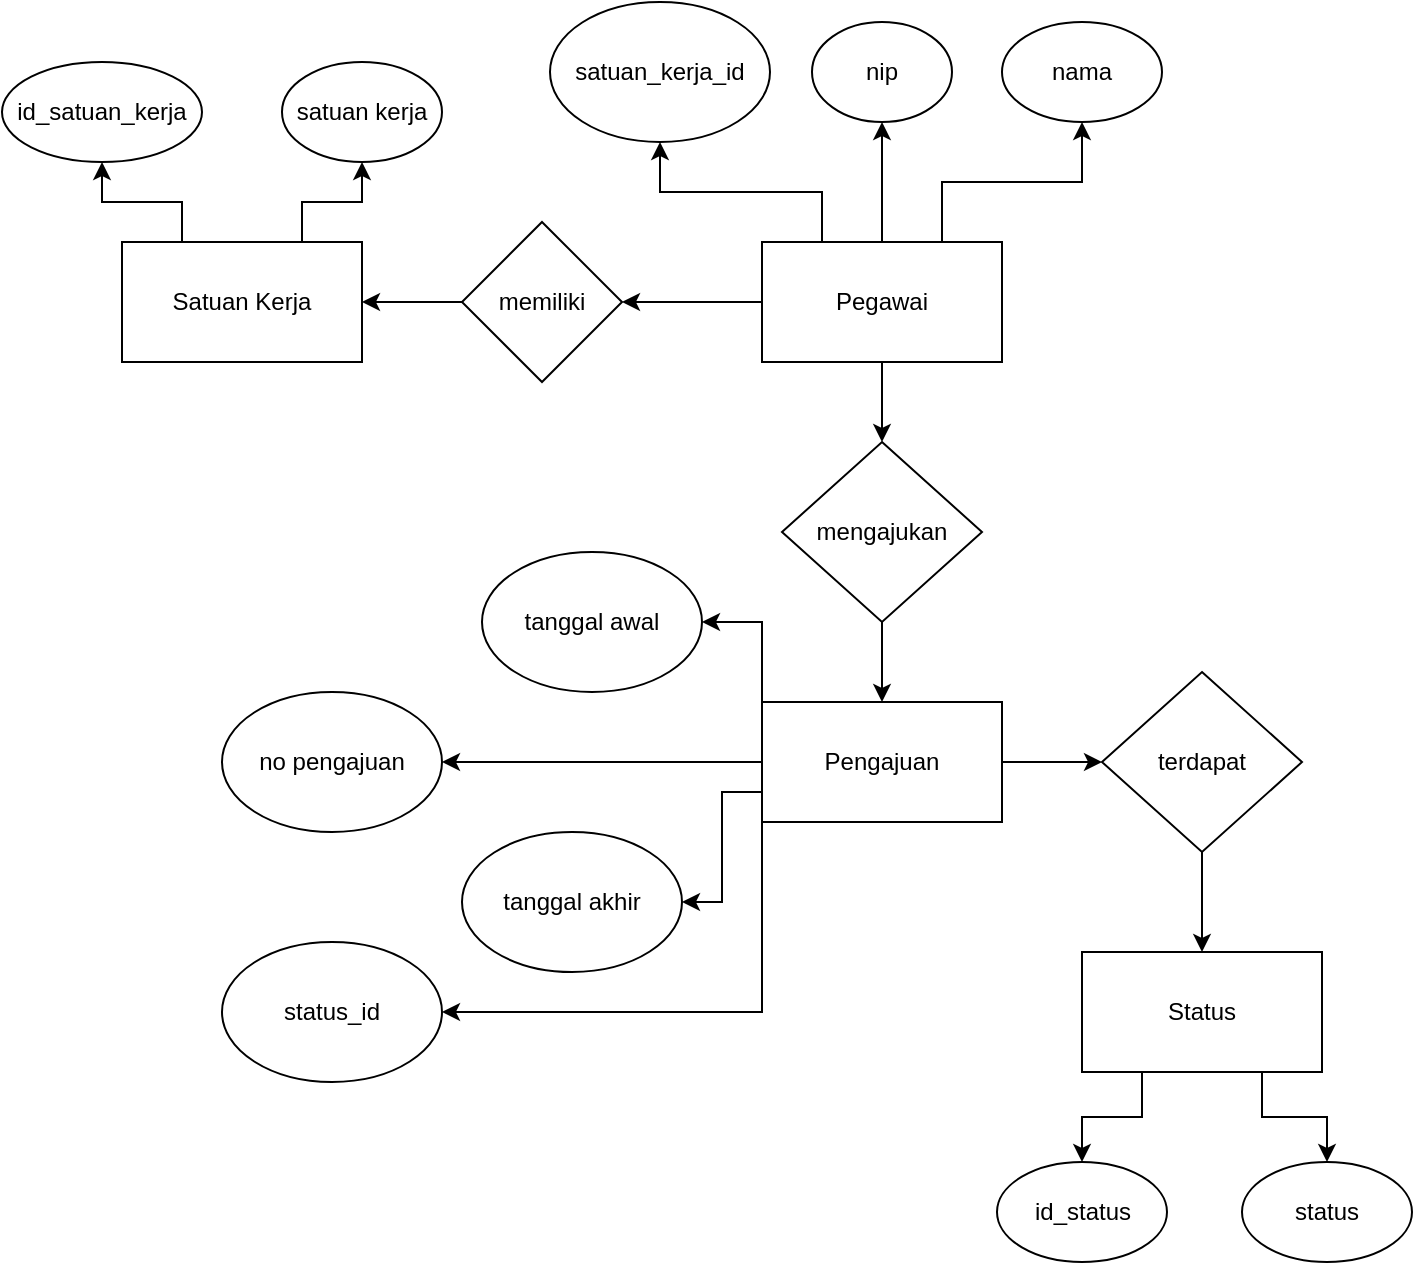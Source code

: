 <mxfile version="22.1.19" type="device">
  <diagram id="C5RBs43oDa-KdzZeNtuy" name="Page-1">
    <mxGraphModel dx="800" dy="387" grid="1" gridSize="10" guides="1" tooltips="1" connect="1" arrows="1" fold="1" page="1" pageScale="1" pageWidth="827" pageHeight="1169" math="0" shadow="0">
      <root>
        <mxCell id="WIyWlLk6GJQsqaUBKTNV-0" />
        <mxCell id="WIyWlLk6GJQsqaUBKTNV-1" parent="WIyWlLk6GJQsqaUBKTNV-0" />
        <mxCell id="AIU4u_PUEHE1dGeywskq-56" style="edgeStyle=orthogonalEdgeStyle;rounded=0;orthogonalLoop=1;jettySize=auto;html=1;exitX=0.5;exitY=0;exitDx=0;exitDy=0;entryX=0.5;entryY=1;entryDx=0;entryDy=0;" edge="1" parent="WIyWlLk6GJQsqaUBKTNV-1" source="AIU4u_PUEHE1dGeywskq-48" target="AIU4u_PUEHE1dGeywskq-53">
          <mxGeometry relative="1" as="geometry" />
        </mxCell>
        <mxCell id="AIU4u_PUEHE1dGeywskq-57" style="edgeStyle=orthogonalEdgeStyle;rounded=0;orthogonalLoop=1;jettySize=auto;html=1;exitX=0.25;exitY=0;exitDx=0;exitDy=0;entryX=0.5;entryY=1;entryDx=0;entryDy=0;" edge="1" parent="WIyWlLk6GJQsqaUBKTNV-1" source="AIU4u_PUEHE1dGeywskq-48" target="AIU4u_PUEHE1dGeywskq-55">
          <mxGeometry relative="1" as="geometry" />
        </mxCell>
        <mxCell id="AIU4u_PUEHE1dGeywskq-58" style="edgeStyle=orthogonalEdgeStyle;rounded=0;orthogonalLoop=1;jettySize=auto;html=1;exitX=0.75;exitY=0;exitDx=0;exitDy=0;entryX=0.5;entryY=1;entryDx=0;entryDy=0;" edge="1" parent="WIyWlLk6GJQsqaUBKTNV-1" source="AIU4u_PUEHE1dGeywskq-48" target="AIU4u_PUEHE1dGeywskq-54">
          <mxGeometry relative="1" as="geometry" />
        </mxCell>
        <mxCell id="AIU4u_PUEHE1dGeywskq-60" style="edgeStyle=orthogonalEdgeStyle;rounded=0;orthogonalLoop=1;jettySize=auto;html=1;exitX=0;exitY=0.5;exitDx=0;exitDy=0;entryX=1;entryY=0.5;entryDx=0;entryDy=0;" edge="1" parent="WIyWlLk6GJQsqaUBKTNV-1" source="AIU4u_PUEHE1dGeywskq-48" target="AIU4u_PUEHE1dGeywskq-59">
          <mxGeometry relative="1" as="geometry" />
        </mxCell>
        <mxCell id="AIU4u_PUEHE1dGeywskq-68" style="edgeStyle=orthogonalEdgeStyle;rounded=0;orthogonalLoop=1;jettySize=auto;html=1;exitX=0.5;exitY=1;exitDx=0;exitDy=0;entryX=0.5;entryY=0;entryDx=0;entryDy=0;" edge="1" parent="WIyWlLk6GJQsqaUBKTNV-1" source="AIU4u_PUEHE1dGeywskq-48" target="AIU4u_PUEHE1dGeywskq-67">
          <mxGeometry relative="1" as="geometry" />
        </mxCell>
        <mxCell id="AIU4u_PUEHE1dGeywskq-48" value="Pegawai" style="rounded=0;whiteSpace=wrap;html=1;" vertex="1" parent="WIyWlLk6GJQsqaUBKTNV-1">
          <mxGeometry x="410" y="310" width="120" height="60" as="geometry" />
        </mxCell>
        <mxCell id="AIU4u_PUEHE1dGeywskq-53" value="nip" style="ellipse;whiteSpace=wrap;html=1;" vertex="1" parent="WIyWlLk6GJQsqaUBKTNV-1">
          <mxGeometry x="435" y="200" width="70" height="50" as="geometry" />
        </mxCell>
        <mxCell id="AIU4u_PUEHE1dGeywskq-54" value="nama" style="ellipse;whiteSpace=wrap;html=1;" vertex="1" parent="WIyWlLk6GJQsqaUBKTNV-1">
          <mxGeometry x="530" y="200" width="80" height="50" as="geometry" />
        </mxCell>
        <mxCell id="AIU4u_PUEHE1dGeywskq-55" value="satuan_kerja_id" style="ellipse;whiteSpace=wrap;html=1;" vertex="1" parent="WIyWlLk6GJQsqaUBKTNV-1">
          <mxGeometry x="304" y="190" width="110" height="70" as="geometry" />
        </mxCell>
        <mxCell id="AIU4u_PUEHE1dGeywskq-66" style="edgeStyle=orthogonalEdgeStyle;rounded=0;orthogonalLoop=1;jettySize=auto;html=1;exitX=0;exitY=0.5;exitDx=0;exitDy=0;entryX=1;entryY=0.5;entryDx=0;entryDy=0;" edge="1" parent="WIyWlLk6GJQsqaUBKTNV-1" source="AIU4u_PUEHE1dGeywskq-59" target="AIU4u_PUEHE1dGeywskq-61">
          <mxGeometry relative="1" as="geometry" />
        </mxCell>
        <mxCell id="AIU4u_PUEHE1dGeywskq-59" value="memiliki" style="rhombus;whiteSpace=wrap;html=1;" vertex="1" parent="WIyWlLk6GJQsqaUBKTNV-1">
          <mxGeometry x="260" y="300" width="80" height="80" as="geometry" />
        </mxCell>
        <mxCell id="AIU4u_PUEHE1dGeywskq-64" style="edgeStyle=orthogonalEdgeStyle;rounded=0;orthogonalLoop=1;jettySize=auto;html=1;exitX=0.25;exitY=0;exitDx=0;exitDy=0;entryX=0.5;entryY=1;entryDx=0;entryDy=0;" edge="1" parent="WIyWlLk6GJQsqaUBKTNV-1" source="AIU4u_PUEHE1dGeywskq-61" target="AIU4u_PUEHE1dGeywskq-62">
          <mxGeometry relative="1" as="geometry" />
        </mxCell>
        <mxCell id="AIU4u_PUEHE1dGeywskq-65" style="edgeStyle=orthogonalEdgeStyle;rounded=0;orthogonalLoop=1;jettySize=auto;html=1;exitX=0.75;exitY=0;exitDx=0;exitDy=0;entryX=0.5;entryY=1;entryDx=0;entryDy=0;" edge="1" parent="WIyWlLk6GJQsqaUBKTNV-1" source="AIU4u_PUEHE1dGeywskq-61" target="AIU4u_PUEHE1dGeywskq-63">
          <mxGeometry relative="1" as="geometry" />
        </mxCell>
        <mxCell id="AIU4u_PUEHE1dGeywskq-61" value="Satuan Kerja" style="rounded=0;whiteSpace=wrap;html=1;" vertex="1" parent="WIyWlLk6GJQsqaUBKTNV-1">
          <mxGeometry x="90" y="310" width="120" height="60" as="geometry" />
        </mxCell>
        <mxCell id="AIU4u_PUEHE1dGeywskq-62" value="id_satuan_kerja" style="ellipse;whiteSpace=wrap;html=1;" vertex="1" parent="WIyWlLk6GJQsqaUBKTNV-1">
          <mxGeometry x="30" y="220" width="100" height="50" as="geometry" />
        </mxCell>
        <mxCell id="AIU4u_PUEHE1dGeywskq-63" value="satuan kerja" style="ellipse;whiteSpace=wrap;html=1;" vertex="1" parent="WIyWlLk6GJQsqaUBKTNV-1">
          <mxGeometry x="170" y="220" width="80" height="50" as="geometry" />
        </mxCell>
        <mxCell id="AIU4u_PUEHE1dGeywskq-70" style="edgeStyle=orthogonalEdgeStyle;rounded=0;orthogonalLoop=1;jettySize=auto;html=1;exitX=0.5;exitY=1;exitDx=0;exitDy=0;" edge="1" parent="WIyWlLk6GJQsqaUBKTNV-1" source="AIU4u_PUEHE1dGeywskq-67" target="AIU4u_PUEHE1dGeywskq-69">
          <mxGeometry relative="1" as="geometry" />
        </mxCell>
        <mxCell id="AIU4u_PUEHE1dGeywskq-67" value="mengajukan" style="rhombus;whiteSpace=wrap;html=1;" vertex="1" parent="WIyWlLk6GJQsqaUBKTNV-1">
          <mxGeometry x="420" y="410" width="100" height="90" as="geometry" />
        </mxCell>
        <mxCell id="AIU4u_PUEHE1dGeywskq-75" style="edgeStyle=orthogonalEdgeStyle;rounded=0;orthogonalLoop=1;jettySize=auto;html=1;exitX=0;exitY=0.5;exitDx=0;exitDy=0;entryX=1;entryY=0.5;entryDx=0;entryDy=0;" edge="1" parent="WIyWlLk6GJQsqaUBKTNV-1" source="AIU4u_PUEHE1dGeywskq-69" target="AIU4u_PUEHE1dGeywskq-71">
          <mxGeometry relative="1" as="geometry" />
        </mxCell>
        <mxCell id="AIU4u_PUEHE1dGeywskq-76" style="edgeStyle=orthogonalEdgeStyle;rounded=0;orthogonalLoop=1;jettySize=auto;html=1;exitX=0;exitY=0;exitDx=0;exitDy=0;entryX=1;entryY=0.5;entryDx=0;entryDy=0;" edge="1" parent="WIyWlLk6GJQsqaUBKTNV-1" source="AIU4u_PUEHE1dGeywskq-69" target="AIU4u_PUEHE1dGeywskq-72">
          <mxGeometry relative="1" as="geometry" />
        </mxCell>
        <mxCell id="AIU4u_PUEHE1dGeywskq-77" style="edgeStyle=orthogonalEdgeStyle;rounded=0;orthogonalLoop=1;jettySize=auto;html=1;exitX=0;exitY=0.75;exitDx=0;exitDy=0;entryX=1;entryY=0.5;entryDx=0;entryDy=0;" edge="1" parent="WIyWlLk6GJQsqaUBKTNV-1" source="AIU4u_PUEHE1dGeywskq-69" target="AIU4u_PUEHE1dGeywskq-73">
          <mxGeometry relative="1" as="geometry" />
        </mxCell>
        <mxCell id="AIU4u_PUEHE1dGeywskq-78" style="edgeStyle=orthogonalEdgeStyle;rounded=0;orthogonalLoop=1;jettySize=auto;html=1;exitX=0;exitY=1;exitDx=0;exitDy=0;entryX=1;entryY=0.5;entryDx=0;entryDy=0;" edge="1" parent="WIyWlLk6GJQsqaUBKTNV-1" source="AIU4u_PUEHE1dGeywskq-69" target="AIU4u_PUEHE1dGeywskq-74">
          <mxGeometry relative="1" as="geometry" />
        </mxCell>
        <mxCell id="AIU4u_PUEHE1dGeywskq-80" style="edgeStyle=orthogonalEdgeStyle;rounded=0;orthogonalLoop=1;jettySize=auto;html=1;exitX=1;exitY=0.5;exitDx=0;exitDy=0;entryX=0;entryY=0.5;entryDx=0;entryDy=0;" edge="1" parent="WIyWlLk6GJQsqaUBKTNV-1" source="AIU4u_PUEHE1dGeywskq-69" target="AIU4u_PUEHE1dGeywskq-79">
          <mxGeometry relative="1" as="geometry" />
        </mxCell>
        <mxCell id="AIU4u_PUEHE1dGeywskq-69" value="Pengajuan" style="rounded=0;whiteSpace=wrap;html=1;" vertex="1" parent="WIyWlLk6GJQsqaUBKTNV-1">
          <mxGeometry x="410" y="540" width="120" height="60" as="geometry" />
        </mxCell>
        <mxCell id="AIU4u_PUEHE1dGeywskq-71" value="no pengajuan" style="ellipse;whiteSpace=wrap;html=1;" vertex="1" parent="WIyWlLk6GJQsqaUBKTNV-1">
          <mxGeometry x="140" y="535" width="110" height="70" as="geometry" />
        </mxCell>
        <mxCell id="AIU4u_PUEHE1dGeywskq-72" value="tanggal awal" style="ellipse;whiteSpace=wrap;html=1;" vertex="1" parent="WIyWlLk6GJQsqaUBKTNV-1">
          <mxGeometry x="270" y="465" width="110" height="70" as="geometry" />
        </mxCell>
        <mxCell id="AIU4u_PUEHE1dGeywskq-73" value="tanggal akhir" style="ellipse;whiteSpace=wrap;html=1;" vertex="1" parent="WIyWlLk6GJQsqaUBKTNV-1">
          <mxGeometry x="260" y="605" width="110" height="70" as="geometry" />
        </mxCell>
        <mxCell id="AIU4u_PUEHE1dGeywskq-74" value="status_id" style="ellipse;whiteSpace=wrap;html=1;" vertex="1" parent="WIyWlLk6GJQsqaUBKTNV-1">
          <mxGeometry x="140" y="660" width="110" height="70" as="geometry" />
        </mxCell>
        <mxCell id="AIU4u_PUEHE1dGeywskq-82" style="edgeStyle=orthogonalEdgeStyle;rounded=0;orthogonalLoop=1;jettySize=auto;html=1;exitX=0.5;exitY=1;exitDx=0;exitDy=0;entryX=0.5;entryY=0;entryDx=0;entryDy=0;" edge="1" parent="WIyWlLk6GJQsqaUBKTNV-1" source="AIU4u_PUEHE1dGeywskq-79" target="AIU4u_PUEHE1dGeywskq-81">
          <mxGeometry relative="1" as="geometry" />
        </mxCell>
        <mxCell id="AIU4u_PUEHE1dGeywskq-79" value="terdapat" style="rhombus;whiteSpace=wrap;html=1;" vertex="1" parent="WIyWlLk6GJQsqaUBKTNV-1">
          <mxGeometry x="580" y="525" width="100" height="90" as="geometry" />
        </mxCell>
        <mxCell id="AIU4u_PUEHE1dGeywskq-85" style="edgeStyle=orthogonalEdgeStyle;rounded=0;orthogonalLoop=1;jettySize=auto;html=1;exitX=0.75;exitY=1;exitDx=0;exitDy=0;entryX=0.5;entryY=0;entryDx=0;entryDy=0;" edge="1" parent="WIyWlLk6GJQsqaUBKTNV-1" source="AIU4u_PUEHE1dGeywskq-81" target="AIU4u_PUEHE1dGeywskq-84">
          <mxGeometry relative="1" as="geometry" />
        </mxCell>
        <mxCell id="AIU4u_PUEHE1dGeywskq-86" style="edgeStyle=orthogonalEdgeStyle;rounded=0;orthogonalLoop=1;jettySize=auto;html=1;exitX=0.25;exitY=1;exitDx=0;exitDy=0;entryX=0.5;entryY=0;entryDx=0;entryDy=0;" edge="1" parent="WIyWlLk6GJQsqaUBKTNV-1" source="AIU4u_PUEHE1dGeywskq-81" target="AIU4u_PUEHE1dGeywskq-83">
          <mxGeometry relative="1" as="geometry" />
        </mxCell>
        <mxCell id="AIU4u_PUEHE1dGeywskq-81" value="Status" style="rounded=0;whiteSpace=wrap;html=1;" vertex="1" parent="WIyWlLk6GJQsqaUBKTNV-1">
          <mxGeometry x="570" y="665" width="120" height="60" as="geometry" />
        </mxCell>
        <mxCell id="AIU4u_PUEHE1dGeywskq-83" value="id_status" style="ellipse;whiteSpace=wrap;html=1;" vertex="1" parent="WIyWlLk6GJQsqaUBKTNV-1">
          <mxGeometry x="527.5" y="770" width="85" height="50" as="geometry" />
        </mxCell>
        <mxCell id="AIU4u_PUEHE1dGeywskq-84" value="status" style="ellipse;whiteSpace=wrap;html=1;" vertex="1" parent="WIyWlLk6GJQsqaUBKTNV-1">
          <mxGeometry x="650" y="770" width="85" height="50" as="geometry" />
        </mxCell>
      </root>
    </mxGraphModel>
  </diagram>
</mxfile>
